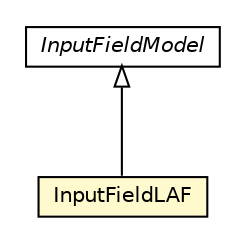 #!/usr/local/bin/dot
#
# Class diagram 
# Generated by UMLGraph version R5_6-24-gf6e263 (http://www.umlgraph.org/)
#

digraph G {
	edge [fontname="Helvetica",fontsize=10,labelfontname="Helvetica",labelfontsize=10];
	node [fontname="Helvetica",fontsize=10,shape=plaintext];
	nodesep=0.25;
	ranksep=0.5;
	// org.universAAL.ui.handler.gui.swing.model.FormControl.InputFieldModel
	c4851617 [label=<<table title="org.universAAL.ui.handler.gui.swing.model.FormControl.InputFieldModel" border="0" cellborder="1" cellspacing="0" cellpadding="2" port="p" href="../model/FormControl/InputFieldModel.html">
		<tr><td><table border="0" cellspacing="0" cellpadding="1">
<tr><td align="center" balign="center"><font face="Helvetica-Oblique"> InputFieldModel </font></td></tr>
		</table></td></tr>
		</table>>, URL="../model/FormControl/InputFieldModel.html", fontname="Helvetica", fontcolor="black", fontsize=10.0];
	// org.universAAL.ui.handler.gui.swing.defaultLookAndFeel.InputFieldLAF
	c4851672 [label=<<table title="org.universAAL.ui.handler.gui.swing.defaultLookAndFeel.InputFieldLAF" border="0" cellborder="1" cellspacing="0" cellpadding="2" port="p" bgcolor="lemonChiffon" href="./InputFieldLAF.html">
		<tr><td><table border="0" cellspacing="0" cellpadding="1">
<tr><td align="center" balign="center"> InputFieldLAF </td></tr>
		</table></td></tr>
		</table>>, URL="./InputFieldLAF.html", fontname="Helvetica", fontcolor="black", fontsize=10.0];
	//org.universAAL.ui.handler.gui.swing.defaultLookAndFeel.InputFieldLAF extends org.universAAL.ui.handler.gui.swing.model.FormControl.InputFieldModel
	c4851617:p -> c4851672:p [dir=back,arrowtail=empty];
}

